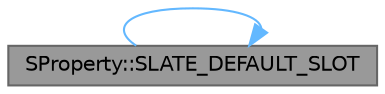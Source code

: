 digraph "SProperty::SLATE_DEFAULT_SLOT"
{
 // INTERACTIVE_SVG=YES
 // LATEX_PDF_SIZE
  bgcolor="transparent";
  edge [fontname=Helvetica,fontsize=10,labelfontname=Helvetica,labelfontsize=10];
  node [fontname=Helvetica,fontsize=10,shape=box,height=0.2,width=0.4];
  rankdir="LR";
  Node1 [id="Node000001",label="SProperty::SLATE_DEFAULT_SLOT",height=0.2,width=0.4,color="gray40", fillcolor="grey60", style="filled", fontcolor="black",tooltip="The widget to display for this property instead of the default."];
  Node1 -> Node1 [id="edge1_Node000001_Node000001",color="steelblue1",style="solid",tooltip=" "];
}
